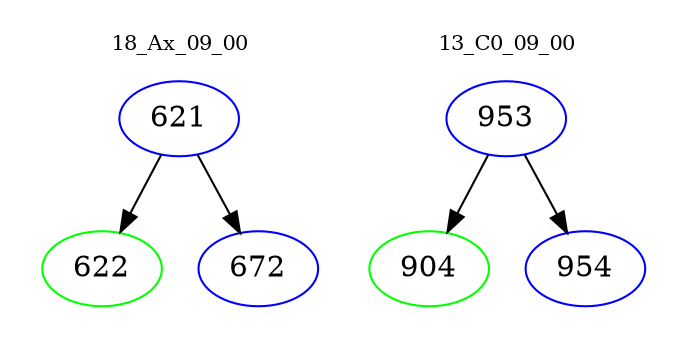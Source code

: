 digraph{
subgraph cluster_0 {
color = white
label = "18_Ax_09_00";
fontsize=10;
T0_621 [label="621", color="blue"]
T0_621 -> T0_622 [color="black"]
T0_622 [label="622", color="green"]
T0_621 -> T0_672 [color="black"]
T0_672 [label="672", color="blue"]
}
subgraph cluster_1 {
color = white
label = "13_C0_09_00";
fontsize=10;
T1_953 [label="953", color="blue"]
T1_953 -> T1_904 [color="black"]
T1_904 [label="904", color="green"]
T1_953 -> T1_954 [color="black"]
T1_954 [label="954", color="blue"]
}
}
